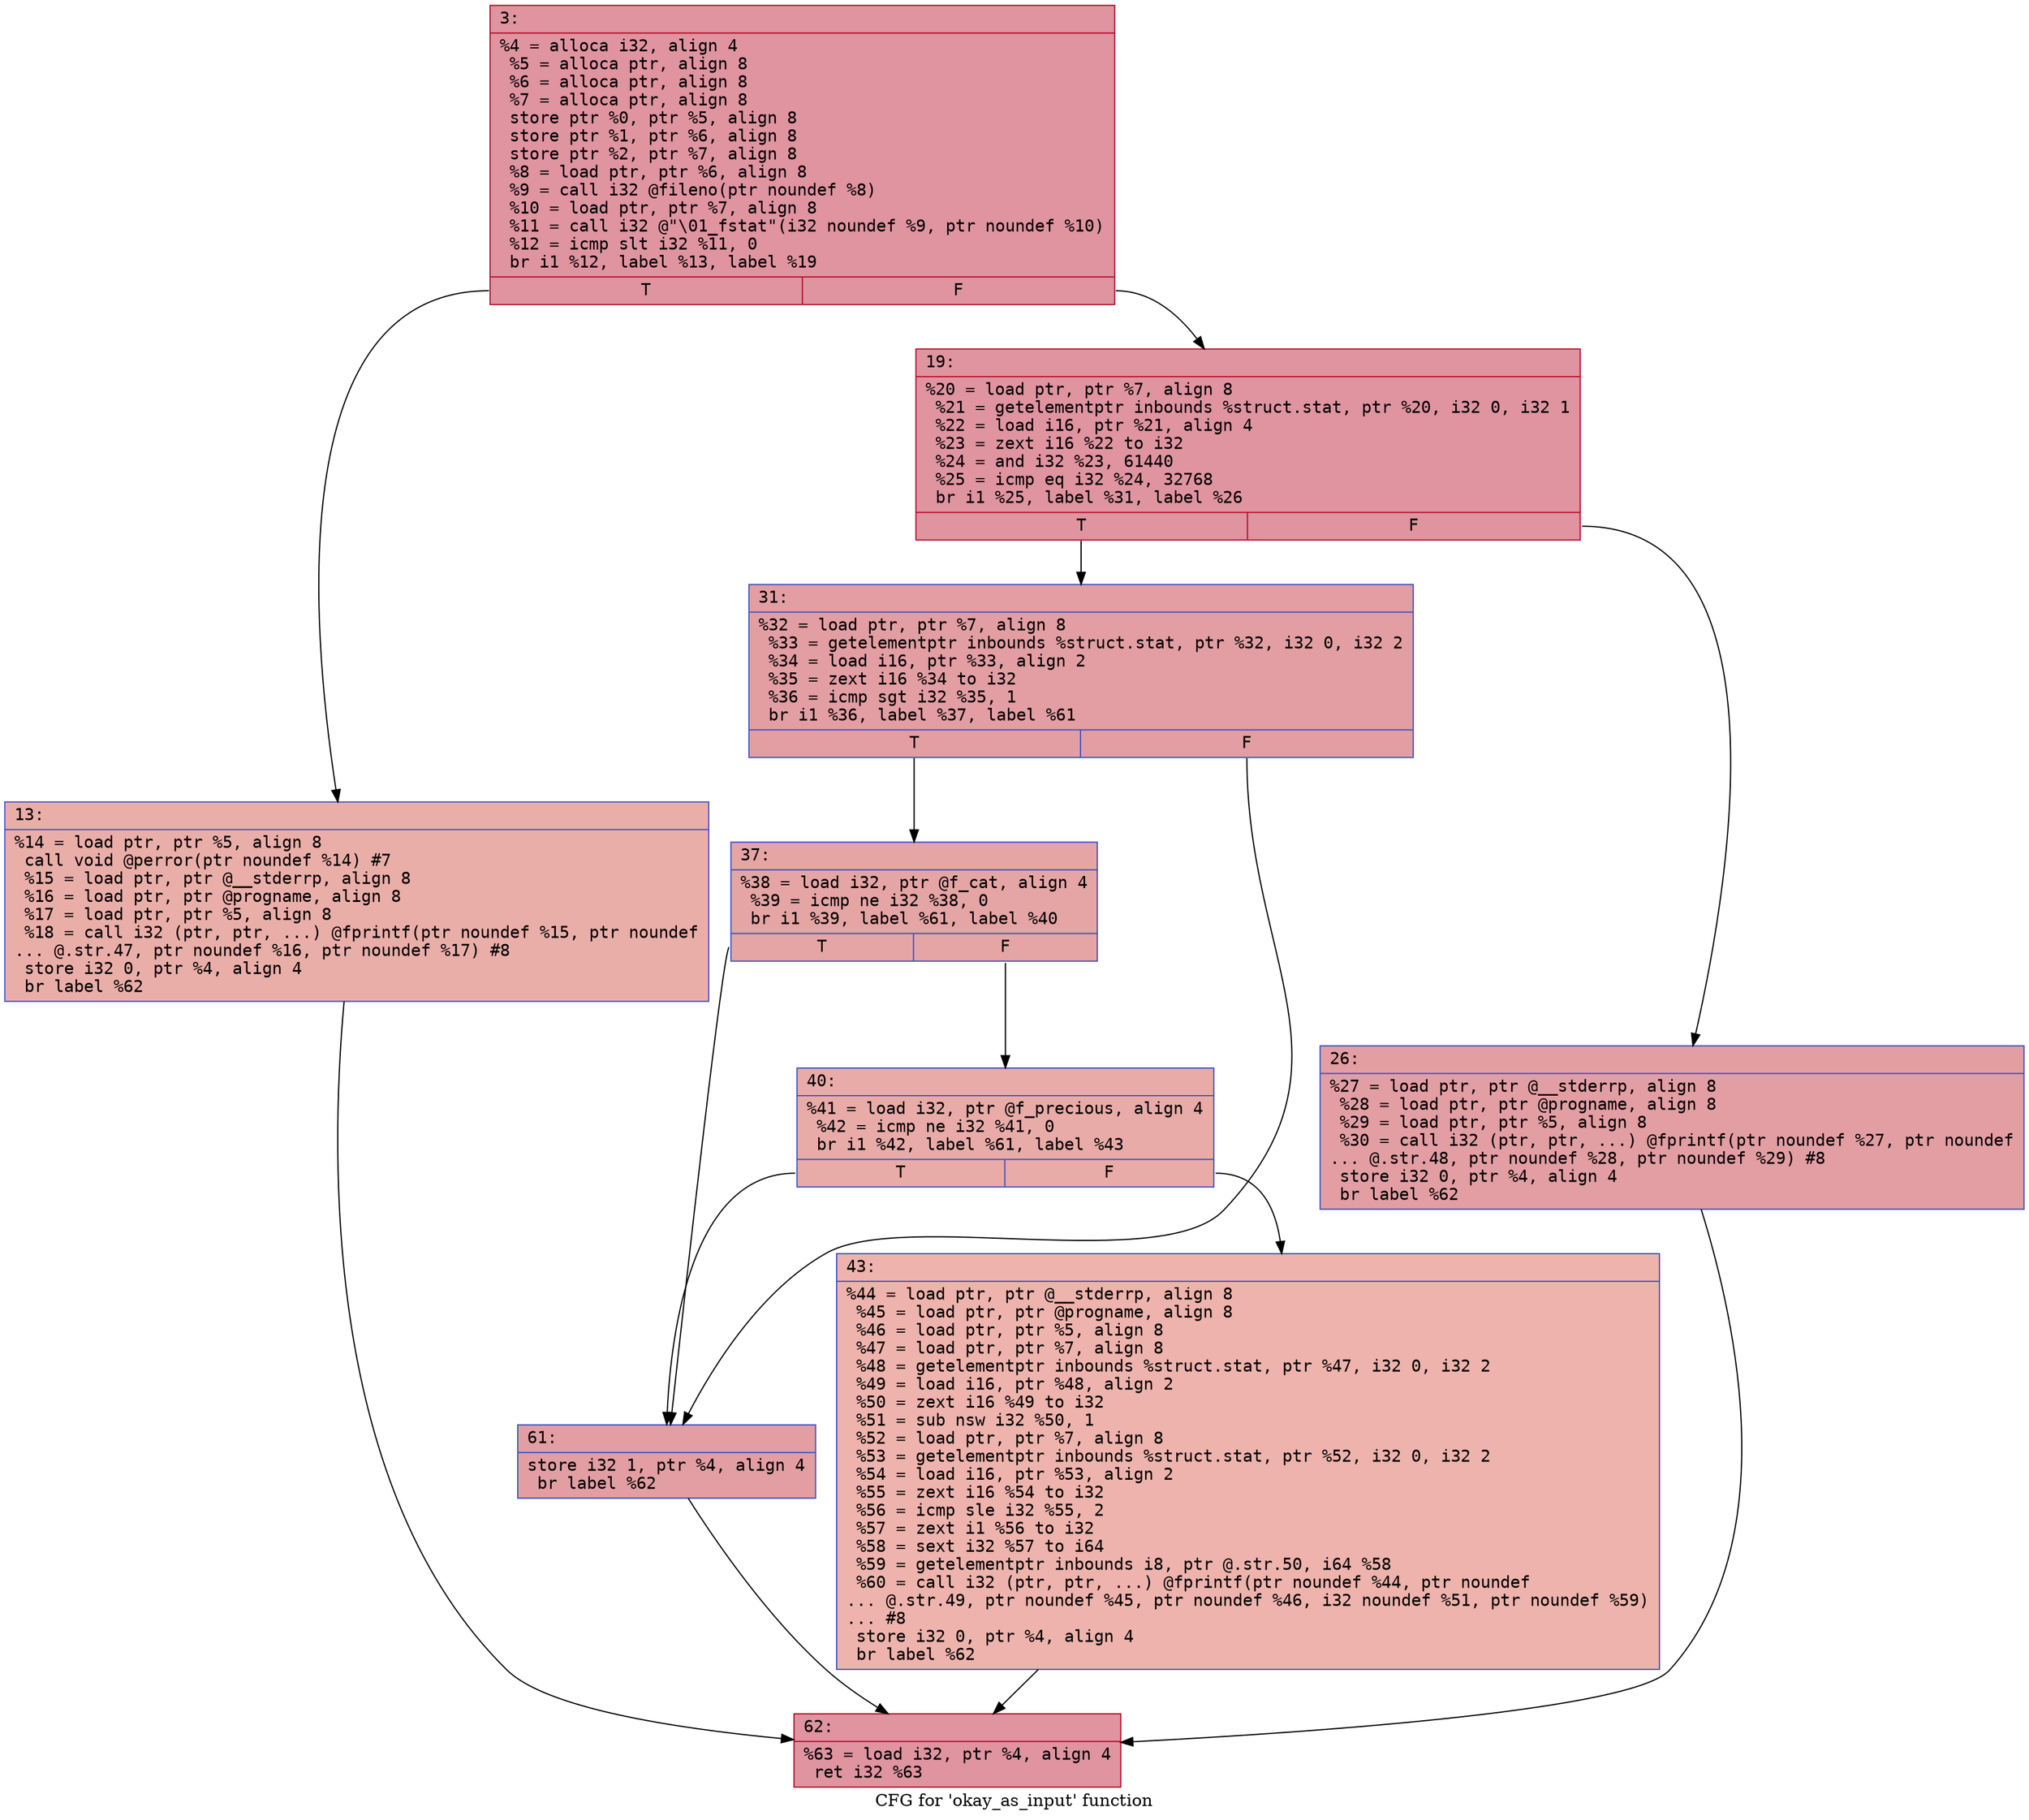 digraph "CFG for 'okay_as_input' function" {
	label="CFG for 'okay_as_input' function";

	Node0x60000253bac0 [shape=record,color="#b70d28ff", style=filled, fillcolor="#b70d2870" fontname="Courier",label="{3:\l|  %4 = alloca i32, align 4\l  %5 = alloca ptr, align 8\l  %6 = alloca ptr, align 8\l  %7 = alloca ptr, align 8\l  store ptr %0, ptr %5, align 8\l  store ptr %1, ptr %6, align 8\l  store ptr %2, ptr %7, align 8\l  %8 = load ptr, ptr %6, align 8\l  %9 = call i32 @fileno(ptr noundef %8)\l  %10 = load ptr, ptr %7, align 8\l  %11 = call i32 @\"\\01_fstat\"(i32 noundef %9, ptr noundef %10)\l  %12 = icmp slt i32 %11, 0\l  br i1 %12, label %13, label %19\l|{<s0>T|<s1>F}}"];
	Node0x60000253bac0:s0 -> Node0x60000253bb10[tooltip="3 -> 13\nProbability 5.88%" ];
	Node0x60000253bac0:s1 -> Node0x60000253bb60[tooltip="3 -> 19\nProbability 94.12%" ];
	Node0x60000253bb10 [shape=record,color="#3d50c3ff", style=filled, fillcolor="#d0473d70" fontname="Courier",label="{13:\l|  %14 = load ptr, ptr %5, align 8\l  call void @perror(ptr noundef %14) #7\l  %15 = load ptr, ptr @__stderrp, align 8\l  %16 = load ptr, ptr @progname, align 8\l  %17 = load ptr, ptr %5, align 8\l  %18 = call i32 (ptr, ptr, ...) @fprintf(ptr noundef %15, ptr noundef\l... @.str.47, ptr noundef %16, ptr noundef %17) #8\l  store i32 0, ptr %4, align 4\l  br label %62\l}"];
	Node0x60000253bb10 -> Node0x60000253bd90[tooltip="13 -> 62\nProbability 100.00%" ];
	Node0x60000253bb60 [shape=record,color="#b70d28ff", style=filled, fillcolor="#b70d2870" fontname="Courier",label="{19:\l|  %20 = load ptr, ptr %7, align 8\l  %21 = getelementptr inbounds %struct.stat, ptr %20, i32 0, i32 1\l  %22 = load i16, ptr %21, align 4\l  %23 = zext i16 %22 to i32\l  %24 = and i32 %23, 61440\l  %25 = icmp eq i32 %24, 32768\l  br i1 %25, label %31, label %26\l|{<s0>T|<s1>F}}"];
	Node0x60000253bb60:s0 -> Node0x60000253bc00[tooltip="19 -> 31\nProbability 50.00%" ];
	Node0x60000253bb60:s1 -> Node0x60000253bbb0[tooltip="19 -> 26\nProbability 50.00%" ];
	Node0x60000253bbb0 [shape=record,color="#3d50c3ff", style=filled, fillcolor="#be242e70" fontname="Courier",label="{26:\l|  %27 = load ptr, ptr @__stderrp, align 8\l  %28 = load ptr, ptr @progname, align 8\l  %29 = load ptr, ptr %5, align 8\l  %30 = call i32 (ptr, ptr, ...) @fprintf(ptr noundef %27, ptr noundef\l... @.str.48, ptr noundef %28, ptr noundef %29) #8\l  store i32 0, ptr %4, align 4\l  br label %62\l}"];
	Node0x60000253bbb0 -> Node0x60000253bd90[tooltip="26 -> 62\nProbability 100.00%" ];
	Node0x60000253bc00 [shape=record,color="#3d50c3ff", style=filled, fillcolor="#be242e70" fontname="Courier",label="{31:\l|  %32 = load ptr, ptr %7, align 8\l  %33 = getelementptr inbounds %struct.stat, ptr %32, i32 0, i32 2\l  %34 = load i16, ptr %33, align 2\l  %35 = zext i16 %34 to i32\l  %36 = icmp sgt i32 %35, 1\l  br i1 %36, label %37, label %61\l|{<s0>T|<s1>F}}"];
	Node0x60000253bc00:s0 -> Node0x60000253bc50[tooltip="31 -> 37\nProbability 50.00%" ];
	Node0x60000253bc00:s1 -> Node0x60000253bd40[tooltip="31 -> 61\nProbability 50.00%" ];
	Node0x60000253bc50 [shape=record,color="#3d50c3ff", style=filled, fillcolor="#c5333470" fontname="Courier",label="{37:\l|  %38 = load i32, ptr @f_cat, align 4\l  %39 = icmp ne i32 %38, 0\l  br i1 %39, label %61, label %40\l|{<s0>T|<s1>F}}"];
	Node0x60000253bc50:s0 -> Node0x60000253bd40[tooltip="37 -> 61\nProbability 62.50%" ];
	Node0x60000253bc50:s1 -> Node0x60000253bca0[tooltip="37 -> 40\nProbability 37.50%" ];
	Node0x60000253bca0 [shape=record,color="#3d50c3ff", style=filled, fillcolor="#cc403a70" fontname="Courier",label="{40:\l|  %41 = load i32, ptr @f_precious, align 4\l  %42 = icmp ne i32 %41, 0\l  br i1 %42, label %61, label %43\l|{<s0>T|<s1>F}}"];
	Node0x60000253bca0:s0 -> Node0x60000253bd40[tooltip="40 -> 61\nProbability 62.50%" ];
	Node0x60000253bca0:s1 -> Node0x60000253bcf0[tooltip="40 -> 43\nProbability 37.50%" ];
	Node0x60000253bcf0 [shape=record,color="#3d50c3ff", style=filled, fillcolor="#d6524470" fontname="Courier",label="{43:\l|  %44 = load ptr, ptr @__stderrp, align 8\l  %45 = load ptr, ptr @progname, align 8\l  %46 = load ptr, ptr %5, align 8\l  %47 = load ptr, ptr %7, align 8\l  %48 = getelementptr inbounds %struct.stat, ptr %47, i32 0, i32 2\l  %49 = load i16, ptr %48, align 2\l  %50 = zext i16 %49 to i32\l  %51 = sub nsw i32 %50, 1\l  %52 = load ptr, ptr %7, align 8\l  %53 = getelementptr inbounds %struct.stat, ptr %52, i32 0, i32 2\l  %54 = load i16, ptr %53, align 2\l  %55 = zext i16 %54 to i32\l  %56 = icmp sle i32 %55, 2\l  %57 = zext i1 %56 to i32\l  %58 = sext i32 %57 to i64\l  %59 = getelementptr inbounds i8, ptr @.str.50, i64 %58\l  %60 = call i32 (ptr, ptr, ...) @fprintf(ptr noundef %44, ptr noundef\l... @.str.49, ptr noundef %45, ptr noundef %46, i32 noundef %51, ptr noundef %59)\l... #8\l  store i32 0, ptr %4, align 4\l  br label %62\l}"];
	Node0x60000253bcf0 -> Node0x60000253bd90[tooltip="43 -> 62\nProbability 100.00%" ];
	Node0x60000253bd40 [shape=record,color="#3d50c3ff", style=filled, fillcolor="#be242e70" fontname="Courier",label="{61:\l|  store i32 1, ptr %4, align 4\l  br label %62\l}"];
	Node0x60000253bd40 -> Node0x60000253bd90[tooltip="61 -> 62\nProbability 100.00%" ];
	Node0x60000253bd90 [shape=record,color="#b70d28ff", style=filled, fillcolor="#b70d2870" fontname="Courier",label="{62:\l|  %63 = load i32, ptr %4, align 4\l  ret i32 %63\l}"];
}
